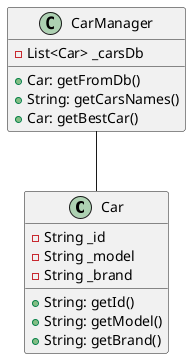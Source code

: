 @startuml SRP
 
class Car {
-String _id 
-String _model 
-String _brand
+String: getId()
+String: getModel()
+String: getBrand()
}

class   CarManager {
-List<Car> _carsDb
+ Car: getFromDb()
+ String: getCarsNames()
+Car: getBestCar()
}

CarManager -- Car


@enduml